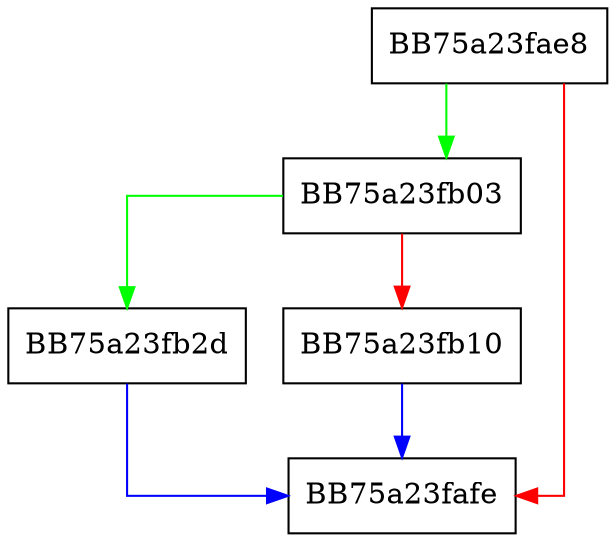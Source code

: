 digraph make_op_const_s {
  node [shape="box"];
  graph [splines=ortho];
  BB75a23fae8 -> BB75a23fb03 [color="green"];
  BB75a23fae8 -> BB75a23fafe [color="red"];
  BB75a23fb03 -> BB75a23fb2d [color="green"];
  BB75a23fb03 -> BB75a23fb10 [color="red"];
  BB75a23fb10 -> BB75a23fafe [color="blue"];
  BB75a23fb2d -> BB75a23fafe [color="blue"];
}